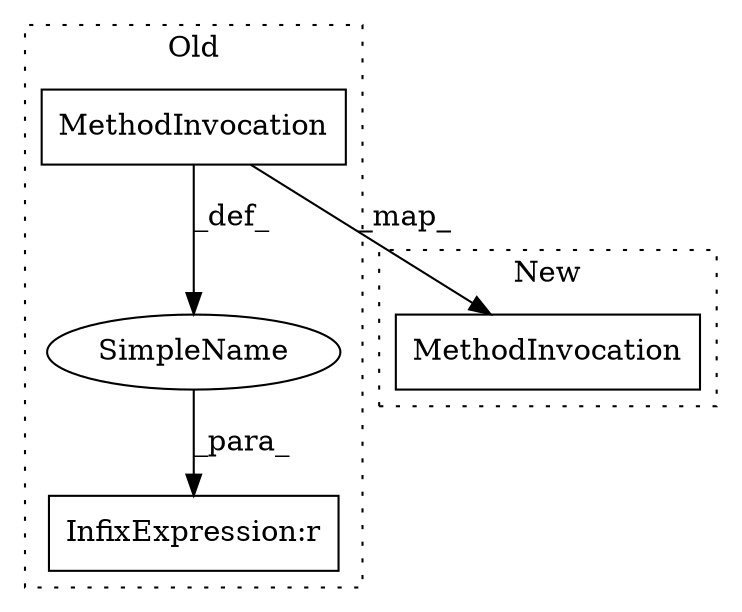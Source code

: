 digraph G {
subgraph cluster0 {
1 [label="MethodInvocation" a="32" s="11548,11571" l="4,1" shape="box"];
3 [label="SimpleName" a="42" s="" l="" shape="ellipse"];
4 [label="InfixExpression:r" a="27" s="11572" l="4" shape="box"];
label = "Old";
style="dotted";
}
subgraph cluster1 {
2 [label="MethodInvocation" a="32" s="9398" l="6" shape="box"];
label = "New";
style="dotted";
}
1 -> 2 [label="_map_"];
1 -> 3 [label="_def_"];
3 -> 4 [label="_para_"];
}